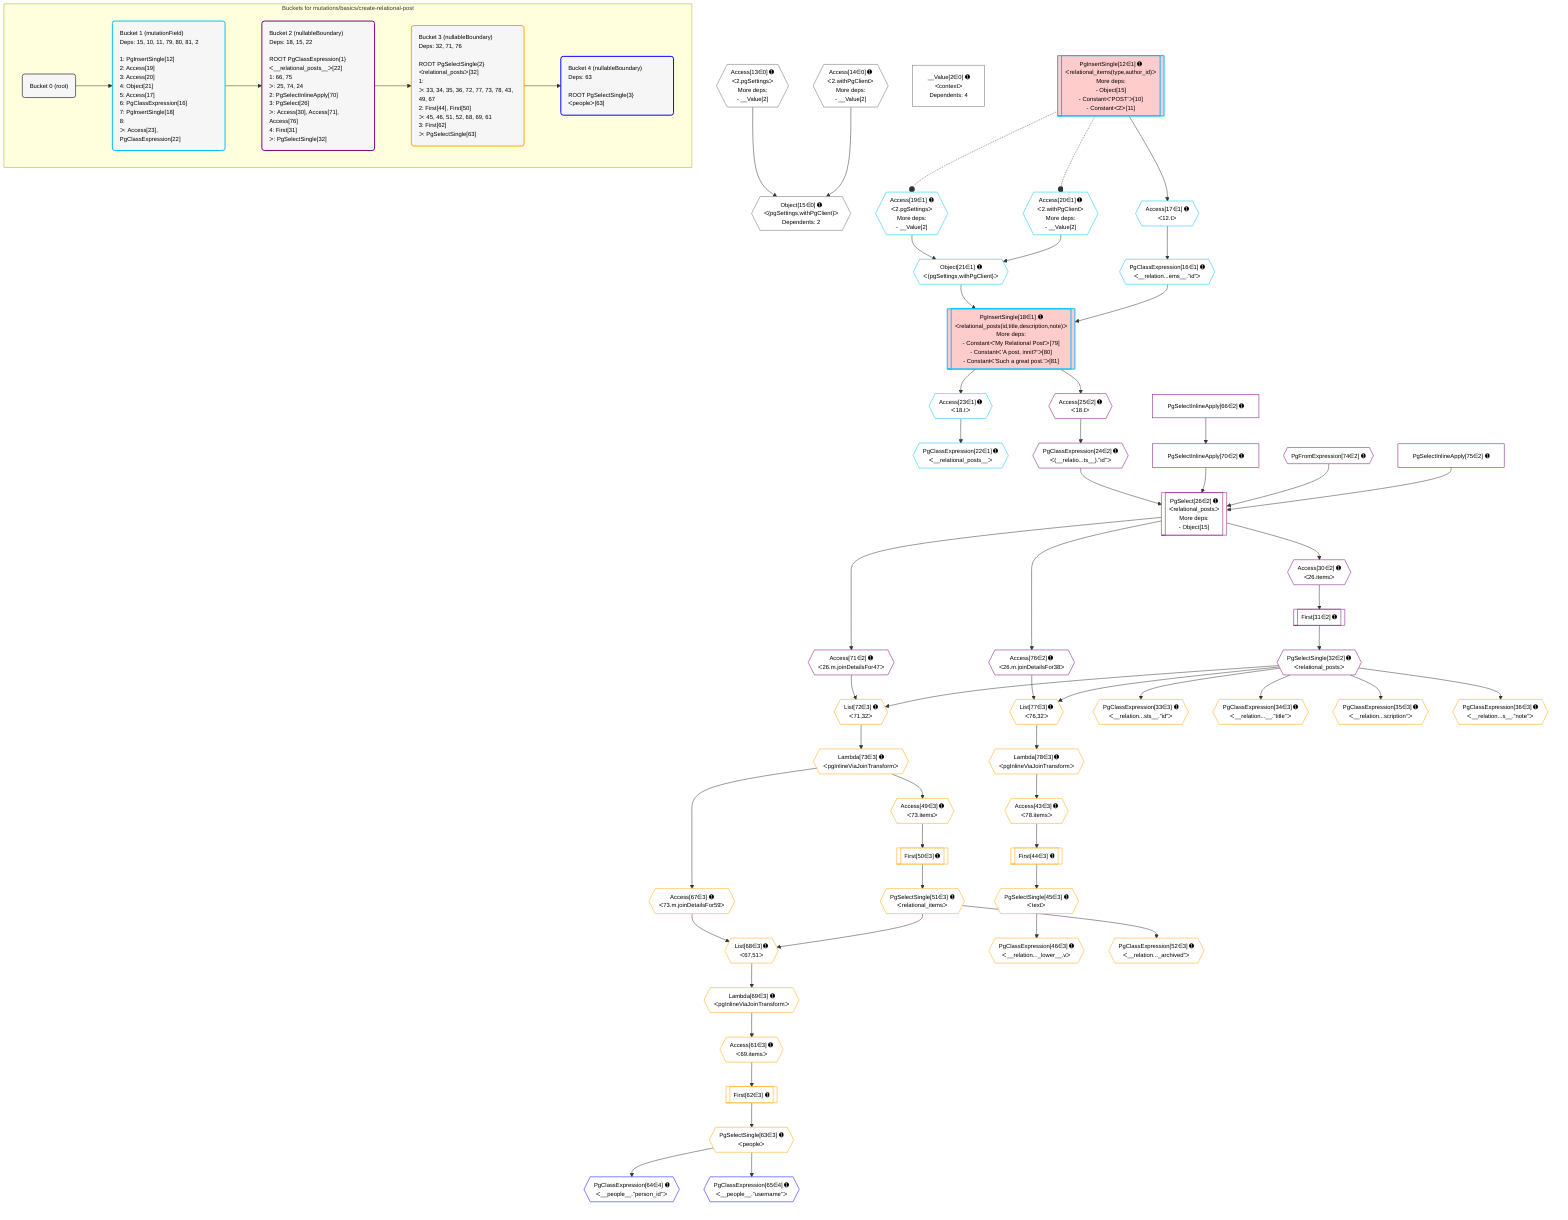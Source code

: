 %%{init: {'themeVariables': { 'fontSize': '12px'}}}%%
graph TD
    classDef path fill:#eee,stroke:#000,color:#000
    classDef plan fill:#fff,stroke-width:1px,color:#000
    classDef itemplan fill:#fff,stroke-width:2px,color:#000
    classDef unbatchedplan fill:#dff,stroke-width:1px,color:#000
    classDef sideeffectplan fill:#fcc,stroke-width:2px,color:#000
    classDef bucket fill:#f6f6f6,color:#000,stroke-width:2px,text-align:left

    subgraph "Buckets for mutations/basics/create-relational-post"
    Bucket0("Bucket 0 (root)"):::bucket
    Bucket1("Bucket 1 (mutationField)<br />Deps: 15, 10, 11, 79, 80, 81, 2<br /><br />1: PgInsertSingle[12]<br />2: Access[19]<br />3: Access[20]<br />4: Object[21]<br />5: Access[17]<br />6: PgClassExpression[16]<br />7: PgInsertSingle[18]<br />8: <br />ᐳ: Access[23], PgClassExpression[22]"):::bucket
    Bucket2("Bucket 2 (nullableBoundary)<br />Deps: 18, 15, 22<br /><br />ROOT PgClassExpression{1}ᐸ__relational_posts__ᐳ[22]<br />1: 66, 75<br />ᐳ: 25, 74, 24<br />2: PgSelectInlineApply[70]<br />3: PgSelect[26]<br />ᐳ: Access[30], Access[71], Access[76]<br />4: First[31]<br />ᐳ: PgSelectSingle[32]"):::bucket
    Bucket3("Bucket 3 (nullableBoundary)<br />Deps: 32, 71, 76<br /><br />ROOT PgSelectSingle{2}ᐸrelational_postsᐳ[32]<br />1: <br />ᐳ: 33, 34, 35, 36, 72, 77, 73, 78, 43, 49, 67<br />2: First[44], First[50]<br />ᐳ: 45, 46, 51, 52, 68, 69, 61<br />3: First[62]<br />ᐳ: PgSelectSingle[63]"):::bucket
    Bucket4("Bucket 4 (nullableBoundary)<br />Deps: 63<br /><br />ROOT PgSelectSingle{3}ᐸpeopleᐳ[63]"):::bucket
    end
    Bucket0 --> Bucket1
    Bucket1 --> Bucket2
    Bucket2 --> Bucket3
    Bucket3 --> Bucket4

    %% plan dependencies
    Object15{{"Object[15∈0] ➊<br />ᐸ{pgSettings,withPgClient}ᐳ<br />Dependents: 2"}}:::plan
    Access13{{"Access[13∈0] ➊<br />ᐸ2.pgSettingsᐳ<br />More deps:<br />- __Value[2]"}}:::plan
    Access14{{"Access[14∈0] ➊<br />ᐸ2.withPgClientᐳ<br />More deps:<br />- __Value[2]"}}:::plan
    Access13 & Access14 --> Object15
    __Value2["__Value[2∈0] ➊<br />ᐸcontextᐳ<br />Dependents: 4"]:::plan
    PgInsertSingle18[["PgInsertSingle[18∈1] ➊<br />ᐸrelational_posts(id,title,description,note)ᐳ<br />More deps:<br />- Constantᐸ'My Relational Post'ᐳ[79]<br />- Constantᐸ'A post, innit?'ᐳ[80]<br />- Constantᐸ'Such a great post.'ᐳ[81]"]]:::sideeffectplan
    Object21{{"Object[21∈1] ➊<br />ᐸ{pgSettings,withPgClient}ᐳ"}}:::plan
    PgClassExpression16{{"PgClassExpression[16∈1] ➊<br />ᐸ__relation...ems__.”id”ᐳ"}}:::plan
    Object21 & PgClassExpression16 --> PgInsertSingle18
    PgInsertSingle12[["PgInsertSingle[12∈1] ➊<br />ᐸrelational_items(type,author_id)ᐳ<br />More deps:<br />- Object[15]<br />- Constantᐸ'POST'ᐳ[10]<br />- Constantᐸ2ᐳ[11]"]]:::sideeffectplan
    Access19{{"Access[19∈1] ➊<br />ᐸ2.pgSettingsᐳ<br />More deps:<br />- __Value[2]"}}:::plan
    Access20{{"Access[20∈1] ➊<br />ᐸ2.withPgClientᐳ<br />More deps:<br />- __Value[2]"}}:::plan
    Access19 & Access20 --> Object21
    Access17{{"Access[17∈1] ➊<br />ᐸ12.tᐳ"}}:::plan
    Access17 --> PgClassExpression16
    PgInsertSingle12 --> Access17
    PgClassExpression22{{"PgClassExpression[22∈1] ➊<br />ᐸ__relational_posts__ᐳ"}}:::plan
    Access23{{"Access[23∈1] ➊<br />ᐸ18.tᐳ"}}:::plan
    Access23 --> PgClassExpression22
    PgInsertSingle18 --> Access23
    PgSelect26[["PgSelect[26∈2] ➊<br />ᐸrelational_postsᐳ<br />More deps:<br />- Object[15]"]]:::plan
    PgClassExpression24{{"PgClassExpression[24∈2] ➊<br />ᐸ(__relatio...ts__).”id”ᐳ"}}:::plan
    PgSelectInlineApply70["PgSelectInlineApply[70∈2] ➊"]:::plan
    PgFromExpression74{{"PgFromExpression[74∈2] ➊"}}:::plan
    PgSelectInlineApply75["PgSelectInlineApply[75∈2] ➊"]:::plan
    PgClassExpression24 & PgSelectInlineApply70 & PgFromExpression74 & PgSelectInlineApply75 --> PgSelect26
    Access25{{"Access[25∈2] ➊<br />ᐸ18.tᐳ"}}:::plan
    Access25 --> PgClassExpression24
    PgInsertSingle18 --> Access25
    Access30{{"Access[30∈2] ➊<br />ᐸ26.itemsᐳ"}}:::plan
    PgSelect26 --> Access30
    First31[["First[31∈2] ➊"]]:::plan
    Access30 --> First31
    PgSelectSingle32{{"PgSelectSingle[32∈2] ➊<br />ᐸrelational_postsᐳ"}}:::plan
    First31 --> PgSelectSingle32
    PgSelectInlineApply66["PgSelectInlineApply[66∈2] ➊"]:::plan
    PgSelectInlineApply66 --> PgSelectInlineApply70
    Access71{{"Access[71∈2] ➊<br />ᐸ26.m.joinDetailsFor47ᐳ"}}:::plan
    PgSelect26 --> Access71
    Access76{{"Access[76∈2] ➊<br />ᐸ26.m.joinDetailsFor38ᐳ"}}:::plan
    PgSelect26 --> Access76
    List68{{"List[68∈3] ➊<br />ᐸ67,51ᐳ"}}:::plan
    Access67{{"Access[67∈3] ➊<br />ᐸ73.m.joinDetailsFor59ᐳ"}}:::plan
    PgSelectSingle51{{"PgSelectSingle[51∈3] ➊<br />ᐸrelational_itemsᐳ"}}:::plan
    Access67 & PgSelectSingle51 --> List68
    List72{{"List[72∈3] ➊<br />ᐸ71,32ᐳ"}}:::plan
    Access71 & PgSelectSingle32 --> List72
    List77{{"List[77∈3] ➊<br />ᐸ76,32ᐳ"}}:::plan
    Access76 & PgSelectSingle32 --> List77
    PgClassExpression33{{"PgClassExpression[33∈3] ➊<br />ᐸ__relation...sts__.”id”ᐳ"}}:::plan
    PgSelectSingle32 --> PgClassExpression33
    PgClassExpression34{{"PgClassExpression[34∈3] ➊<br />ᐸ__relation...__.”title”ᐳ"}}:::plan
    PgSelectSingle32 --> PgClassExpression34
    PgClassExpression35{{"PgClassExpression[35∈3] ➊<br />ᐸ__relation...scription”ᐳ"}}:::plan
    PgSelectSingle32 --> PgClassExpression35
    PgClassExpression36{{"PgClassExpression[36∈3] ➊<br />ᐸ__relation...s__.”note”ᐳ"}}:::plan
    PgSelectSingle32 --> PgClassExpression36
    Access43{{"Access[43∈3] ➊<br />ᐸ78.itemsᐳ"}}:::plan
    Lambda78{{"Lambda[78∈3] ➊<br />ᐸpgInlineViaJoinTransformᐳ"}}:::plan
    Lambda78 --> Access43
    First44[["First[44∈3] ➊"]]:::plan
    Access43 --> First44
    PgSelectSingle45{{"PgSelectSingle[45∈3] ➊<br />ᐸtextᐳ"}}:::plan
    First44 --> PgSelectSingle45
    PgClassExpression46{{"PgClassExpression[46∈3] ➊<br />ᐸ__relation..._lower__.vᐳ"}}:::plan
    PgSelectSingle45 --> PgClassExpression46
    Access49{{"Access[49∈3] ➊<br />ᐸ73.itemsᐳ"}}:::plan
    Lambda73{{"Lambda[73∈3] ➊<br />ᐸpgInlineViaJoinTransformᐳ"}}:::plan
    Lambda73 --> Access49
    First50[["First[50∈3] ➊"]]:::plan
    Access49 --> First50
    First50 --> PgSelectSingle51
    PgClassExpression52{{"PgClassExpression[52∈3] ➊<br />ᐸ__relation..._archived”ᐳ"}}:::plan
    PgSelectSingle51 --> PgClassExpression52
    Access61{{"Access[61∈3] ➊<br />ᐸ69.itemsᐳ"}}:::plan
    Lambda69{{"Lambda[69∈3] ➊<br />ᐸpgInlineViaJoinTransformᐳ"}}:::plan
    Lambda69 --> Access61
    First62[["First[62∈3] ➊"]]:::plan
    Access61 --> First62
    PgSelectSingle63{{"PgSelectSingle[63∈3] ➊<br />ᐸpeopleᐳ"}}:::plan
    First62 --> PgSelectSingle63
    Lambda73 --> Access67
    List68 --> Lambda69
    List72 --> Lambda73
    List77 --> Lambda78
    PgClassExpression64{{"PgClassExpression[64∈4] ➊<br />ᐸ__people__.”person_id”ᐳ"}}:::plan
    PgSelectSingle63 --> PgClassExpression64
    PgClassExpression65{{"PgClassExpression[65∈4] ➊<br />ᐸ__people__.”username”ᐳ"}}:::plan
    PgSelectSingle63 --> PgClassExpression65

    %% define steps
    classDef bucket0 stroke:#696969
    class Bucket0,__Value2,Access13,Access14,Object15 bucket0
    classDef bucket1 stroke:#00bfff
    class Bucket1,PgInsertSingle12,PgClassExpression16,Access17,PgInsertSingle18,Access19,Access20,Object21,PgClassExpression22,Access23 bucket1
    classDef bucket2 stroke:#7f007f
    class Bucket2,PgClassExpression24,Access25,PgSelect26,Access30,First31,PgSelectSingle32,PgSelectInlineApply66,PgSelectInlineApply70,Access71,PgFromExpression74,PgSelectInlineApply75,Access76 bucket2
    classDef bucket3 stroke:#ffa500
    class Bucket3,PgClassExpression33,PgClassExpression34,PgClassExpression35,PgClassExpression36,Access43,First44,PgSelectSingle45,PgClassExpression46,Access49,First50,PgSelectSingle51,PgClassExpression52,Access61,First62,PgSelectSingle63,Access67,List68,Lambda69,List72,Lambda73,List77,Lambda78 bucket3
    classDef bucket4 stroke:#0000ff
    class Bucket4,PgClassExpression64,PgClassExpression65 bucket4

    %% implicit side effects
    PgInsertSingle12 -.-o Access19
    PgInsertSingle12 -.-o Access20